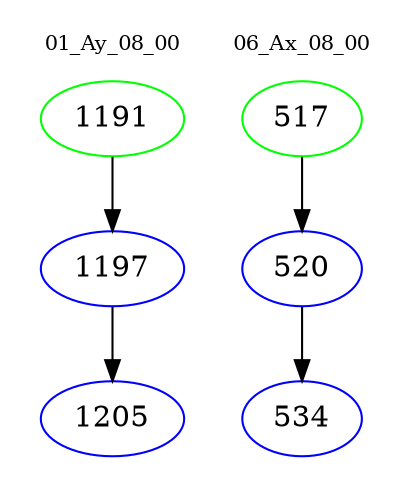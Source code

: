 digraph{
subgraph cluster_0 {
color = white
label = "01_Ay_08_00";
fontsize=10;
T0_1191 [label="1191", color="green"]
T0_1191 -> T0_1197 [color="black"]
T0_1197 [label="1197", color="blue"]
T0_1197 -> T0_1205 [color="black"]
T0_1205 [label="1205", color="blue"]
}
subgraph cluster_1 {
color = white
label = "06_Ax_08_00";
fontsize=10;
T1_517 [label="517", color="green"]
T1_517 -> T1_520 [color="black"]
T1_520 [label="520", color="blue"]
T1_520 -> T1_534 [color="black"]
T1_534 [label="534", color="blue"]
}
}

